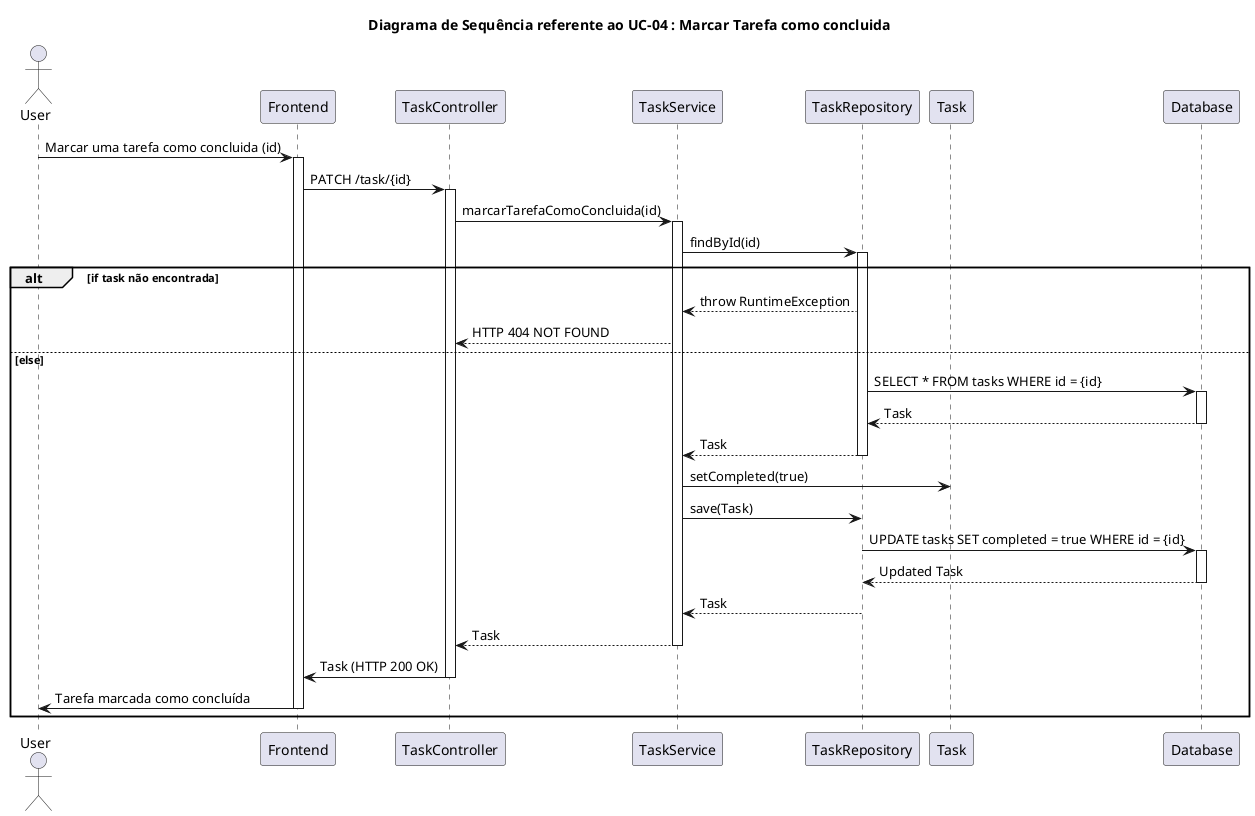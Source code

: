 @startuml diagramaSequenciaUC04.puml
title Diagrama de Sequência referente ao UC-04 : Marcar Tarefa como concluida

actor User
participant Frontend
participant TaskController
participant TaskService
participant TaskRepository
participant Task
participant Database

User -> Frontend: Marcar uma tarefa como concluida (id)
activate Frontend
Frontend -> TaskController: PATCH /task/{id}
activate TaskController
TaskController -> TaskService: marcarTarefaComoConcluida(id)
activate TaskService
TaskService -> TaskRepository: findById(id)
activate TaskRepository
alt if task não encontrada
    TaskRepository --> TaskService: throw RuntimeException
    TaskService --> TaskController: HTTP 404 NOT FOUND
else else
    TaskRepository -> Database: SELECT * FROM tasks WHERE id = {id}
    activate Database
    Database --> TaskRepository: Task
    deactivate Database
    TaskRepository --> TaskService: Task
    deactivate TaskRepository
    TaskService -> Task: setCompleted(true)
    TaskService -> TaskRepository: save(Task)
    TaskRepository -> Database: UPDATE tasks SET completed = true WHERE id = {id}
    activate Database
    Database --> TaskRepository: Updated Task
    deactivate Database
    TaskRepository --> TaskService: Task
    deactivate TaskRepository
    TaskService --> TaskController: Task
    deactivate TaskService
    TaskController -> Frontend: Task (HTTP 200 OK)
    deactivate TaskController
    Frontend -> User: Tarefa marcada como concluída
    deactivate Frontend
end
@enduml